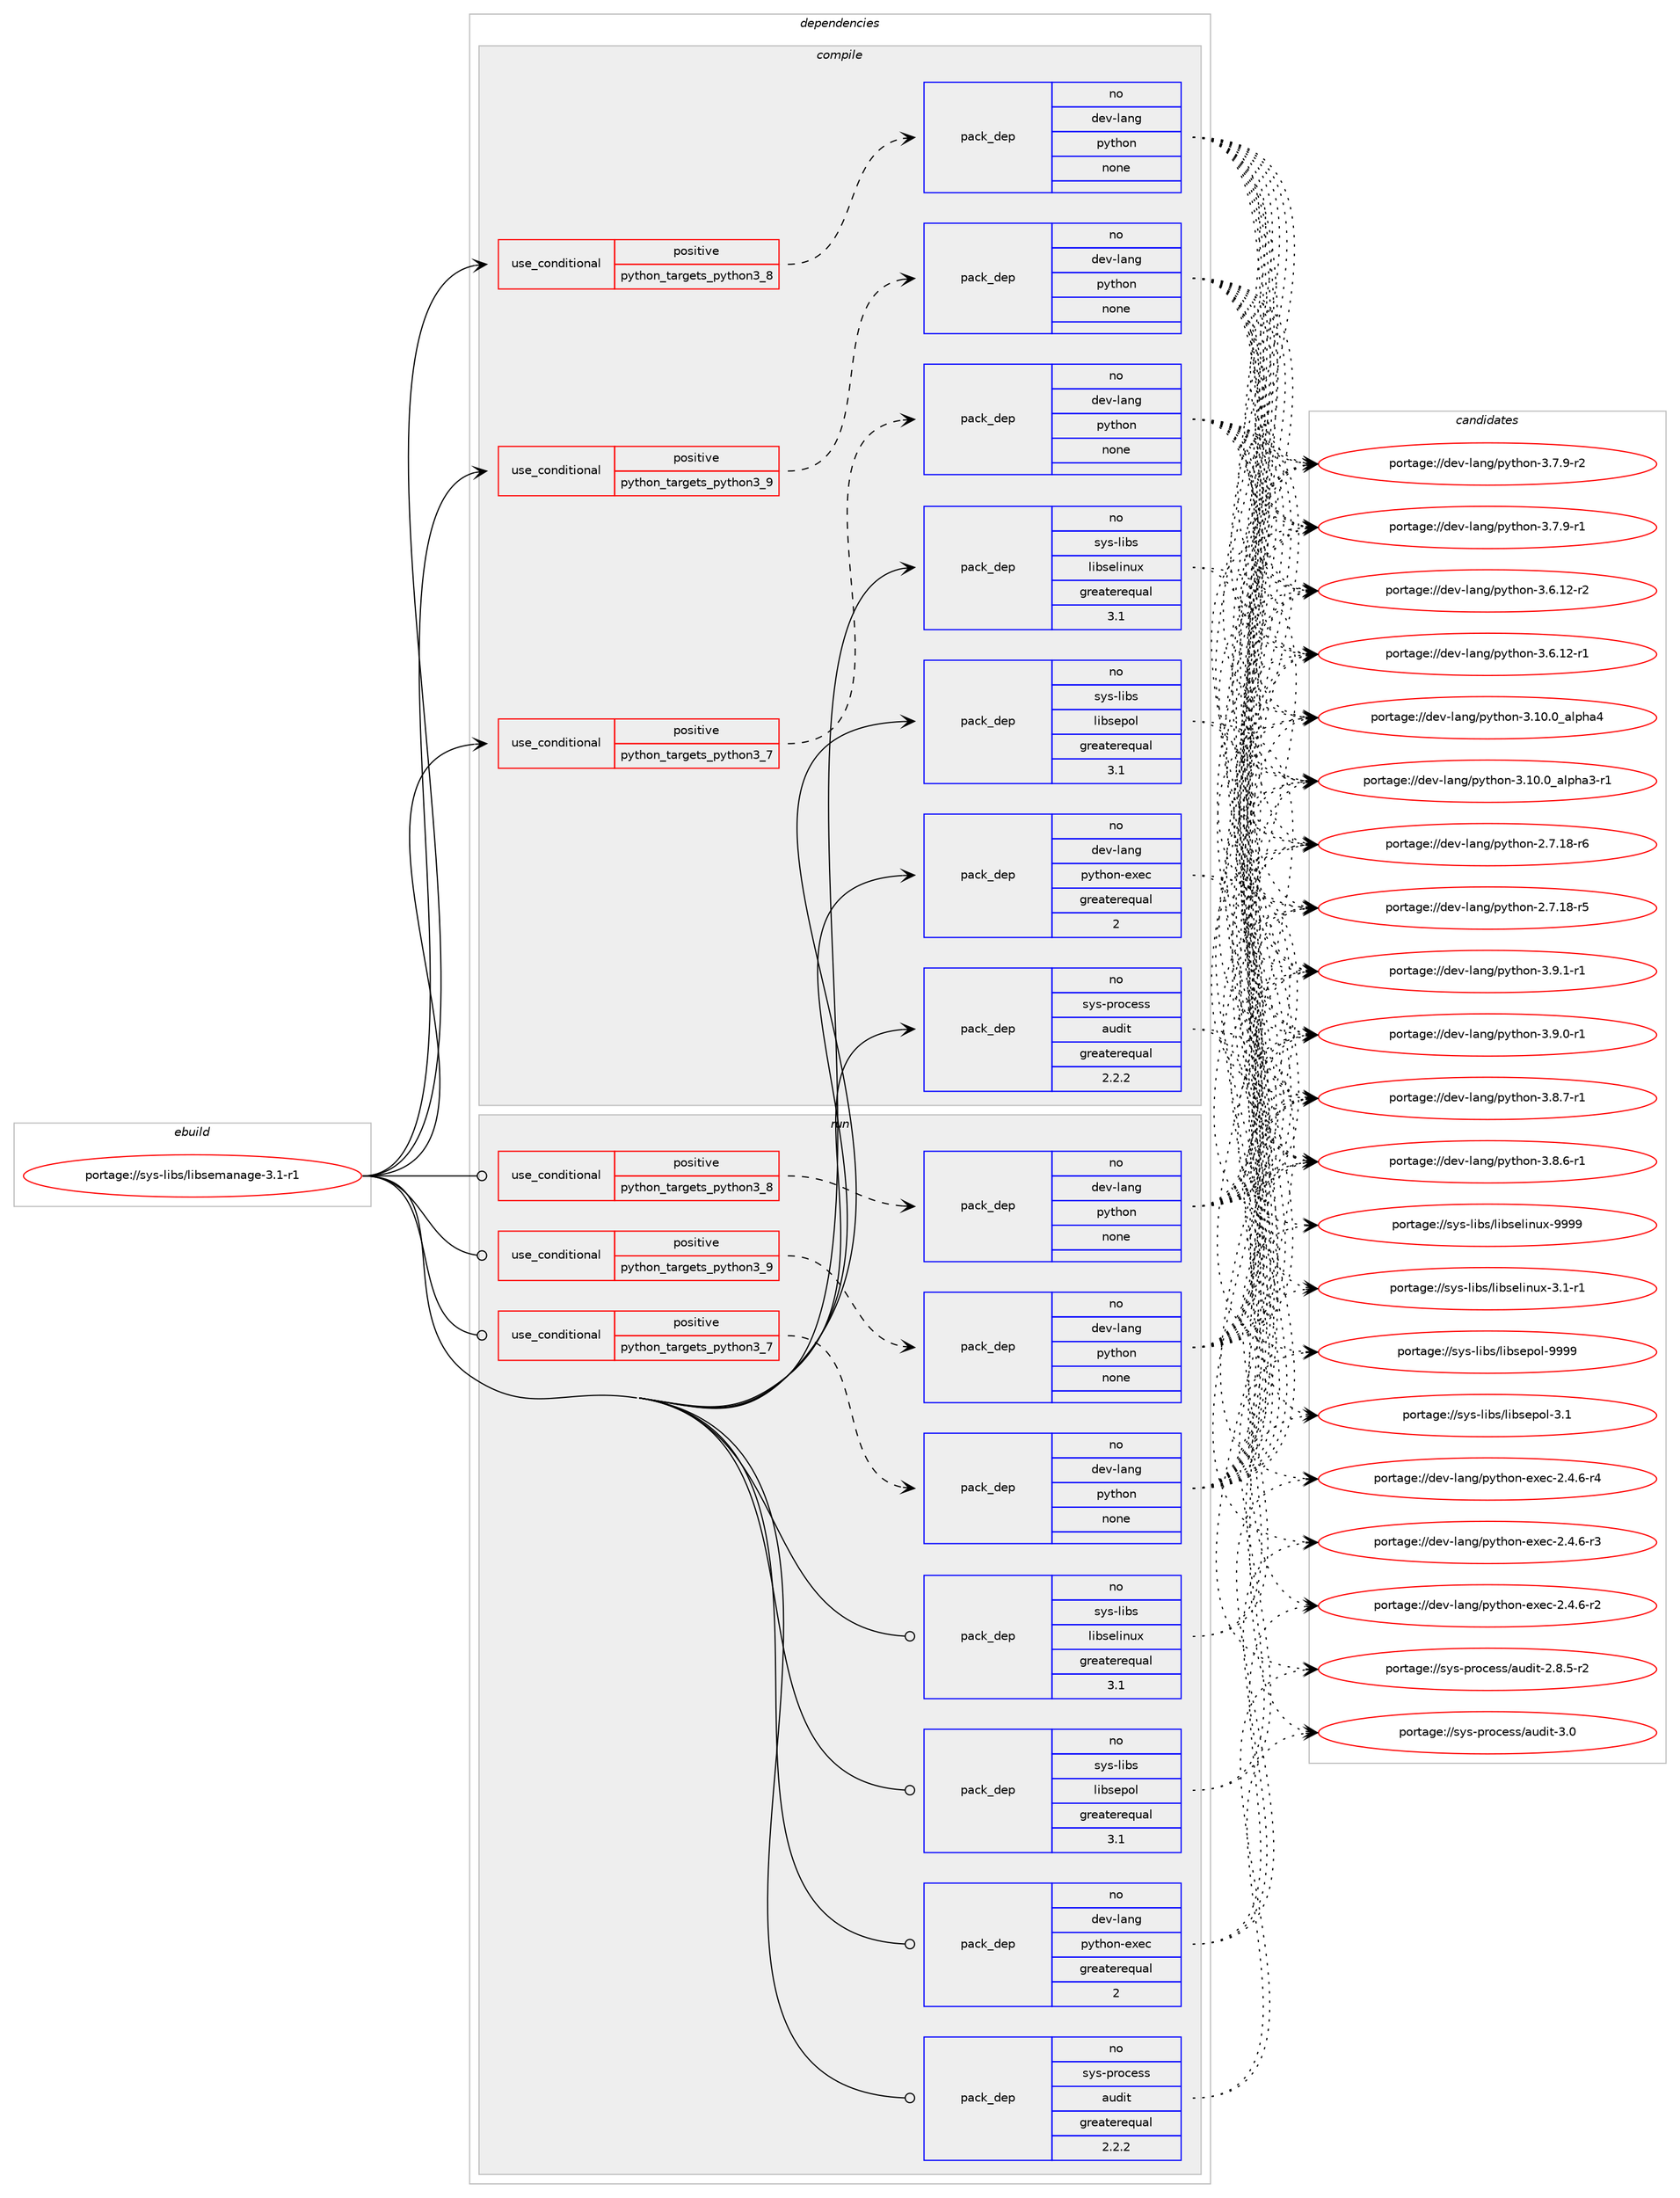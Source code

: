 digraph prolog {

# *************
# Graph options
# *************

newrank=true;
concentrate=true;
compound=true;
graph [rankdir=LR,fontname=Helvetica,fontsize=10,ranksep=1.5];#, ranksep=2.5, nodesep=0.2];
edge  [arrowhead=vee];
node  [fontname=Helvetica,fontsize=10];

# **********
# The ebuild
# **********

subgraph cluster_leftcol {
color=gray;
rank=same;
label=<<i>ebuild</i>>;
id [label="portage://sys-libs/libsemanage-3.1-r1", color=red, width=4, href="../sys-libs/libsemanage-3.1-r1.svg"];
}

# ****************
# The dependencies
# ****************

subgraph cluster_midcol {
color=gray;
label=<<i>dependencies</i>>;
subgraph cluster_compile {
fillcolor="#eeeeee";
style=filled;
label=<<i>compile</i>>;
subgraph cond1298 {
dependency5597 [label=<<TABLE BORDER="0" CELLBORDER="1" CELLSPACING="0" CELLPADDING="4"><TR><TD ROWSPAN="3" CELLPADDING="10">use_conditional</TD></TR><TR><TD>positive</TD></TR><TR><TD>python_targets_python3_7</TD></TR></TABLE>>, shape=none, color=red];
subgraph pack4232 {
dependency5598 [label=<<TABLE BORDER="0" CELLBORDER="1" CELLSPACING="0" CELLPADDING="4" WIDTH="220"><TR><TD ROWSPAN="6" CELLPADDING="30">pack_dep</TD></TR><TR><TD WIDTH="110">no</TD></TR><TR><TD>dev-lang</TD></TR><TR><TD>python</TD></TR><TR><TD>none</TD></TR><TR><TD></TD></TR></TABLE>>, shape=none, color=blue];
}
dependency5597:e -> dependency5598:w [weight=20,style="dashed",arrowhead="vee"];
}
id:e -> dependency5597:w [weight=20,style="solid",arrowhead="vee"];
subgraph cond1299 {
dependency5599 [label=<<TABLE BORDER="0" CELLBORDER="1" CELLSPACING="0" CELLPADDING="4"><TR><TD ROWSPAN="3" CELLPADDING="10">use_conditional</TD></TR><TR><TD>positive</TD></TR><TR><TD>python_targets_python3_8</TD></TR></TABLE>>, shape=none, color=red];
subgraph pack4233 {
dependency5600 [label=<<TABLE BORDER="0" CELLBORDER="1" CELLSPACING="0" CELLPADDING="4" WIDTH="220"><TR><TD ROWSPAN="6" CELLPADDING="30">pack_dep</TD></TR><TR><TD WIDTH="110">no</TD></TR><TR><TD>dev-lang</TD></TR><TR><TD>python</TD></TR><TR><TD>none</TD></TR><TR><TD></TD></TR></TABLE>>, shape=none, color=blue];
}
dependency5599:e -> dependency5600:w [weight=20,style="dashed",arrowhead="vee"];
}
id:e -> dependency5599:w [weight=20,style="solid",arrowhead="vee"];
subgraph cond1300 {
dependency5601 [label=<<TABLE BORDER="0" CELLBORDER="1" CELLSPACING="0" CELLPADDING="4"><TR><TD ROWSPAN="3" CELLPADDING="10">use_conditional</TD></TR><TR><TD>positive</TD></TR><TR><TD>python_targets_python3_9</TD></TR></TABLE>>, shape=none, color=red];
subgraph pack4234 {
dependency5602 [label=<<TABLE BORDER="0" CELLBORDER="1" CELLSPACING="0" CELLPADDING="4" WIDTH="220"><TR><TD ROWSPAN="6" CELLPADDING="30">pack_dep</TD></TR><TR><TD WIDTH="110">no</TD></TR><TR><TD>dev-lang</TD></TR><TR><TD>python</TD></TR><TR><TD>none</TD></TR><TR><TD></TD></TR></TABLE>>, shape=none, color=blue];
}
dependency5601:e -> dependency5602:w [weight=20,style="dashed",arrowhead="vee"];
}
id:e -> dependency5601:w [weight=20,style="solid",arrowhead="vee"];
subgraph pack4235 {
dependency5603 [label=<<TABLE BORDER="0" CELLBORDER="1" CELLSPACING="0" CELLPADDING="4" WIDTH="220"><TR><TD ROWSPAN="6" CELLPADDING="30">pack_dep</TD></TR><TR><TD WIDTH="110">no</TD></TR><TR><TD>dev-lang</TD></TR><TR><TD>python-exec</TD></TR><TR><TD>greaterequal</TD></TR><TR><TD>2</TD></TR></TABLE>>, shape=none, color=blue];
}
id:e -> dependency5603:w [weight=20,style="solid",arrowhead="vee"];
subgraph pack4236 {
dependency5604 [label=<<TABLE BORDER="0" CELLBORDER="1" CELLSPACING="0" CELLPADDING="4" WIDTH="220"><TR><TD ROWSPAN="6" CELLPADDING="30">pack_dep</TD></TR><TR><TD WIDTH="110">no</TD></TR><TR><TD>sys-libs</TD></TR><TR><TD>libselinux</TD></TR><TR><TD>greaterequal</TD></TR><TR><TD>3.1</TD></TR></TABLE>>, shape=none, color=blue];
}
id:e -> dependency5604:w [weight=20,style="solid",arrowhead="vee"];
subgraph pack4237 {
dependency5605 [label=<<TABLE BORDER="0" CELLBORDER="1" CELLSPACING="0" CELLPADDING="4" WIDTH="220"><TR><TD ROWSPAN="6" CELLPADDING="30">pack_dep</TD></TR><TR><TD WIDTH="110">no</TD></TR><TR><TD>sys-libs</TD></TR><TR><TD>libsepol</TD></TR><TR><TD>greaterequal</TD></TR><TR><TD>3.1</TD></TR></TABLE>>, shape=none, color=blue];
}
id:e -> dependency5605:w [weight=20,style="solid",arrowhead="vee"];
subgraph pack4238 {
dependency5606 [label=<<TABLE BORDER="0" CELLBORDER="1" CELLSPACING="0" CELLPADDING="4" WIDTH="220"><TR><TD ROWSPAN="6" CELLPADDING="30">pack_dep</TD></TR><TR><TD WIDTH="110">no</TD></TR><TR><TD>sys-process</TD></TR><TR><TD>audit</TD></TR><TR><TD>greaterequal</TD></TR><TR><TD>2.2.2</TD></TR></TABLE>>, shape=none, color=blue];
}
id:e -> dependency5606:w [weight=20,style="solid",arrowhead="vee"];
}
subgraph cluster_compileandrun {
fillcolor="#eeeeee";
style=filled;
label=<<i>compile and run</i>>;
}
subgraph cluster_run {
fillcolor="#eeeeee";
style=filled;
label=<<i>run</i>>;
subgraph cond1301 {
dependency5607 [label=<<TABLE BORDER="0" CELLBORDER="1" CELLSPACING="0" CELLPADDING="4"><TR><TD ROWSPAN="3" CELLPADDING="10">use_conditional</TD></TR><TR><TD>positive</TD></TR><TR><TD>python_targets_python3_7</TD></TR></TABLE>>, shape=none, color=red];
subgraph pack4239 {
dependency5608 [label=<<TABLE BORDER="0" CELLBORDER="1" CELLSPACING="0" CELLPADDING="4" WIDTH="220"><TR><TD ROWSPAN="6" CELLPADDING="30">pack_dep</TD></TR><TR><TD WIDTH="110">no</TD></TR><TR><TD>dev-lang</TD></TR><TR><TD>python</TD></TR><TR><TD>none</TD></TR><TR><TD></TD></TR></TABLE>>, shape=none, color=blue];
}
dependency5607:e -> dependency5608:w [weight=20,style="dashed",arrowhead="vee"];
}
id:e -> dependency5607:w [weight=20,style="solid",arrowhead="odot"];
subgraph cond1302 {
dependency5609 [label=<<TABLE BORDER="0" CELLBORDER="1" CELLSPACING="0" CELLPADDING="4"><TR><TD ROWSPAN="3" CELLPADDING="10">use_conditional</TD></TR><TR><TD>positive</TD></TR><TR><TD>python_targets_python3_8</TD></TR></TABLE>>, shape=none, color=red];
subgraph pack4240 {
dependency5610 [label=<<TABLE BORDER="0" CELLBORDER="1" CELLSPACING="0" CELLPADDING="4" WIDTH="220"><TR><TD ROWSPAN="6" CELLPADDING="30">pack_dep</TD></TR><TR><TD WIDTH="110">no</TD></TR><TR><TD>dev-lang</TD></TR><TR><TD>python</TD></TR><TR><TD>none</TD></TR><TR><TD></TD></TR></TABLE>>, shape=none, color=blue];
}
dependency5609:e -> dependency5610:w [weight=20,style="dashed",arrowhead="vee"];
}
id:e -> dependency5609:w [weight=20,style="solid",arrowhead="odot"];
subgraph cond1303 {
dependency5611 [label=<<TABLE BORDER="0" CELLBORDER="1" CELLSPACING="0" CELLPADDING="4"><TR><TD ROWSPAN="3" CELLPADDING="10">use_conditional</TD></TR><TR><TD>positive</TD></TR><TR><TD>python_targets_python3_9</TD></TR></TABLE>>, shape=none, color=red];
subgraph pack4241 {
dependency5612 [label=<<TABLE BORDER="0" CELLBORDER="1" CELLSPACING="0" CELLPADDING="4" WIDTH="220"><TR><TD ROWSPAN="6" CELLPADDING="30">pack_dep</TD></TR><TR><TD WIDTH="110">no</TD></TR><TR><TD>dev-lang</TD></TR><TR><TD>python</TD></TR><TR><TD>none</TD></TR><TR><TD></TD></TR></TABLE>>, shape=none, color=blue];
}
dependency5611:e -> dependency5612:w [weight=20,style="dashed",arrowhead="vee"];
}
id:e -> dependency5611:w [weight=20,style="solid",arrowhead="odot"];
subgraph pack4242 {
dependency5613 [label=<<TABLE BORDER="0" CELLBORDER="1" CELLSPACING="0" CELLPADDING="4" WIDTH="220"><TR><TD ROWSPAN="6" CELLPADDING="30">pack_dep</TD></TR><TR><TD WIDTH="110">no</TD></TR><TR><TD>dev-lang</TD></TR><TR><TD>python-exec</TD></TR><TR><TD>greaterequal</TD></TR><TR><TD>2</TD></TR></TABLE>>, shape=none, color=blue];
}
id:e -> dependency5613:w [weight=20,style="solid",arrowhead="odot"];
subgraph pack4243 {
dependency5614 [label=<<TABLE BORDER="0" CELLBORDER="1" CELLSPACING="0" CELLPADDING="4" WIDTH="220"><TR><TD ROWSPAN="6" CELLPADDING="30">pack_dep</TD></TR><TR><TD WIDTH="110">no</TD></TR><TR><TD>sys-libs</TD></TR><TR><TD>libselinux</TD></TR><TR><TD>greaterequal</TD></TR><TR><TD>3.1</TD></TR></TABLE>>, shape=none, color=blue];
}
id:e -> dependency5614:w [weight=20,style="solid",arrowhead="odot"];
subgraph pack4244 {
dependency5615 [label=<<TABLE BORDER="0" CELLBORDER="1" CELLSPACING="0" CELLPADDING="4" WIDTH="220"><TR><TD ROWSPAN="6" CELLPADDING="30">pack_dep</TD></TR><TR><TD WIDTH="110">no</TD></TR><TR><TD>sys-libs</TD></TR><TR><TD>libsepol</TD></TR><TR><TD>greaterequal</TD></TR><TR><TD>3.1</TD></TR></TABLE>>, shape=none, color=blue];
}
id:e -> dependency5615:w [weight=20,style="solid",arrowhead="odot"];
subgraph pack4245 {
dependency5616 [label=<<TABLE BORDER="0" CELLBORDER="1" CELLSPACING="0" CELLPADDING="4" WIDTH="220"><TR><TD ROWSPAN="6" CELLPADDING="30">pack_dep</TD></TR><TR><TD WIDTH="110">no</TD></TR><TR><TD>sys-process</TD></TR><TR><TD>audit</TD></TR><TR><TD>greaterequal</TD></TR><TR><TD>2.2.2</TD></TR></TABLE>>, shape=none, color=blue];
}
id:e -> dependency5616:w [weight=20,style="solid",arrowhead="odot"];
}
}

# **************
# The candidates
# **************

subgraph cluster_choices {
rank=same;
color=gray;
label=<<i>candidates</i>>;

subgraph choice4232 {
color=black;
nodesep=1;
choice1001011184510897110103471121211161041111104551465746494511449 [label="portage://dev-lang/python-3.9.1-r1", color=red, width=4,href="../dev-lang/python-3.9.1-r1.svg"];
choice1001011184510897110103471121211161041111104551465746484511449 [label="portage://dev-lang/python-3.9.0-r1", color=red, width=4,href="../dev-lang/python-3.9.0-r1.svg"];
choice1001011184510897110103471121211161041111104551465646554511449 [label="portage://dev-lang/python-3.8.7-r1", color=red, width=4,href="../dev-lang/python-3.8.7-r1.svg"];
choice1001011184510897110103471121211161041111104551465646544511449 [label="portage://dev-lang/python-3.8.6-r1", color=red, width=4,href="../dev-lang/python-3.8.6-r1.svg"];
choice1001011184510897110103471121211161041111104551465546574511450 [label="portage://dev-lang/python-3.7.9-r2", color=red, width=4,href="../dev-lang/python-3.7.9-r2.svg"];
choice1001011184510897110103471121211161041111104551465546574511449 [label="portage://dev-lang/python-3.7.9-r1", color=red, width=4,href="../dev-lang/python-3.7.9-r1.svg"];
choice100101118451089711010347112121116104111110455146544649504511450 [label="portage://dev-lang/python-3.6.12-r2", color=red, width=4,href="../dev-lang/python-3.6.12-r2.svg"];
choice100101118451089711010347112121116104111110455146544649504511449 [label="portage://dev-lang/python-3.6.12-r1", color=red, width=4,href="../dev-lang/python-3.6.12-r1.svg"];
choice1001011184510897110103471121211161041111104551464948464895971081121049752 [label="portage://dev-lang/python-3.10.0_alpha4", color=red, width=4,href="../dev-lang/python-3.10.0_alpha4.svg"];
choice10010111845108971101034711212111610411111045514649484648959710811210497514511449 [label="portage://dev-lang/python-3.10.0_alpha3-r1", color=red, width=4,href="../dev-lang/python-3.10.0_alpha3-r1.svg"];
choice100101118451089711010347112121116104111110455046554649564511454 [label="portage://dev-lang/python-2.7.18-r6", color=red, width=4,href="../dev-lang/python-2.7.18-r6.svg"];
choice100101118451089711010347112121116104111110455046554649564511453 [label="portage://dev-lang/python-2.7.18-r5", color=red, width=4,href="../dev-lang/python-2.7.18-r5.svg"];
dependency5598:e -> choice1001011184510897110103471121211161041111104551465746494511449:w [style=dotted,weight="100"];
dependency5598:e -> choice1001011184510897110103471121211161041111104551465746484511449:w [style=dotted,weight="100"];
dependency5598:e -> choice1001011184510897110103471121211161041111104551465646554511449:w [style=dotted,weight="100"];
dependency5598:e -> choice1001011184510897110103471121211161041111104551465646544511449:w [style=dotted,weight="100"];
dependency5598:e -> choice1001011184510897110103471121211161041111104551465546574511450:w [style=dotted,weight="100"];
dependency5598:e -> choice1001011184510897110103471121211161041111104551465546574511449:w [style=dotted,weight="100"];
dependency5598:e -> choice100101118451089711010347112121116104111110455146544649504511450:w [style=dotted,weight="100"];
dependency5598:e -> choice100101118451089711010347112121116104111110455146544649504511449:w [style=dotted,weight="100"];
dependency5598:e -> choice1001011184510897110103471121211161041111104551464948464895971081121049752:w [style=dotted,weight="100"];
dependency5598:e -> choice10010111845108971101034711212111610411111045514649484648959710811210497514511449:w [style=dotted,weight="100"];
dependency5598:e -> choice100101118451089711010347112121116104111110455046554649564511454:w [style=dotted,weight="100"];
dependency5598:e -> choice100101118451089711010347112121116104111110455046554649564511453:w [style=dotted,weight="100"];
}
subgraph choice4233 {
color=black;
nodesep=1;
choice1001011184510897110103471121211161041111104551465746494511449 [label="portage://dev-lang/python-3.9.1-r1", color=red, width=4,href="../dev-lang/python-3.9.1-r1.svg"];
choice1001011184510897110103471121211161041111104551465746484511449 [label="portage://dev-lang/python-3.9.0-r1", color=red, width=4,href="../dev-lang/python-3.9.0-r1.svg"];
choice1001011184510897110103471121211161041111104551465646554511449 [label="portage://dev-lang/python-3.8.7-r1", color=red, width=4,href="../dev-lang/python-3.8.7-r1.svg"];
choice1001011184510897110103471121211161041111104551465646544511449 [label="portage://dev-lang/python-3.8.6-r1", color=red, width=4,href="../dev-lang/python-3.8.6-r1.svg"];
choice1001011184510897110103471121211161041111104551465546574511450 [label="portage://dev-lang/python-3.7.9-r2", color=red, width=4,href="../dev-lang/python-3.7.9-r2.svg"];
choice1001011184510897110103471121211161041111104551465546574511449 [label="portage://dev-lang/python-3.7.9-r1", color=red, width=4,href="../dev-lang/python-3.7.9-r1.svg"];
choice100101118451089711010347112121116104111110455146544649504511450 [label="portage://dev-lang/python-3.6.12-r2", color=red, width=4,href="../dev-lang/python-3.6.12-r2.svg"];
choice100101118451089711010347112121116104111110455146544649504511449 [label="portage://dev-lang/python-3.6.12-r1", color=red, width=4,href="../dev-lang/python-3.6.12-r1.svg"];
choice1001011184510897110103471121211161041111104551464948464895971081121049752 [label="portage://dev-lang/python-3.10.0_alpha4", color=red, width=4,href="../dev-lang/python-3.10.0_alpha4.svg"];
choice10010111845108971101034711212111610411111045514649484648959710811210497514511449 [label="portage://dev-lang/python-3.10.0_alpha3-r1", color=red, width=4,href="../dev-lang/python-3.10.0_alpha3-r1.svg"];
choice100101118451089711010347112121116104111110455046554649564511454 [label="portage://dev-lang/python-2.7.18-r6", color=red, width=4,href="../dev-lang/python-2.7.18-r6.svg"];
choice100101118451089711010347112121116104111110455046554649564511453 [label="portage://dev-lang/python-2.7.18-r5", color=red, width=4,href="../dev-lang/python-2.7.18-r5.svg"];
dependency5600:e -> choice1001011184510897110103471121211161041111104551465746494511449:w [style=dotted,weight="100"];
dependency5600:e -> choice1001011184510897110103471121211161041111104551465746484511449:w [style=dotted,weight="100"];
dependency5600:e -> choice1001011184510897110103471121211161041111104551465646554511449:w [style=dotted,weight="100"];
dependency5600:e -> choice1001011184510897110103471121211161041111104551465646544511449:w [style=dotted,weight="100"];
dependency5600:e -> choice1001011184510897110103471121211161041111104551465546574511450:w [style=dotted,weight="100"];
dependency5600:e -> choice1001011184510897110103471121211161041111104551465546574511449:w [style=dotted,weight="100"];
dependency5600:e -> choice100101118451089711010347112121116104111110455146544649504511450:w [style=dotted,weight="100"];
dependency5600:e -> choice100101118451089711010347112121116104111110455146544649504511449:w [style=dotted,weight="100"];
dependency5600:e -> choice1001011184510897110103471121211161041111104551464948464895971081121049752:w [style=dotted,weight="100"];
dependency5600:e -> choice10010111845108971101034711212111610411111045514649484648959710811210497514511449:w [style=dotted,weight="100"];
dependency5600:e -> choice100101118451089711010347112121116104111110455046554649564511454:w [style=dotted,weight="100"];
dependency5600:e -> choice100101118451089711010347112121116104111110455046554649564511453:w [style=dotted,weight="100"];
}
subgraph choice4234 {
color=black;
nodesep=1;
choice1001011184510897110103471121211161041111104551465746494511449 [label="portage://dev-lang/python-3.9.1-r1", color=red, width=4,href="../dev-lang/python-3.9.1-r1.svg"];
choice1001011184510897110103471121211161041111104551465746484511449 [label="portage://dev-lang/python-3.9.0-r1", color=red, width=4,href="../dev-lang/python-3.9.0-r1.svg"];
choice1001011184510897110103471121211161041111104551465646554511449 [label="portage://dev-lang/python-3.8.7-r1", color=red, width=4,href="../dev-lang/python-3.8.7-r1.svg"];
choice1001011184510897110103471121211161041111104551465646544511449 [label="portage://dev-lang/python-3.8.6-r1", color=red, width=4,href="../dev-lang/python-3.8.6-r1.svg"];
choice1001011184510897110103471121211161041111104551465546574511450 [label="portage://dev-lang/python-3.7.9-r2", color=red, width=4,href="../dev-lang/python-3.7.9-r2.svg"];
choice1001011184510897110103471121211161041111104551465546574511449 [label="portage://dev-lang/python-3.7.9-r1", color=red, width=4,href="../dev-lang/python-3.7.9-r1.svg"];
choice100101118451089711010347112121116104111110455146544649504511450 [label="portage://dev-lang/python-3.6.12-r2", color=red, width=4,href="../dev-lang/python-3.6.12-r2.svg"];
choice100101118451089711010347112121116104111110455146544649504511449 [label="portage://dev-lang/python-3.6.12-r1", color=red, width=4,href="../dev-lang/python-3.6.12-r1.svg"];
choice1001011184510897110103471121211161041111104551464948464895971081121049752 [label="portage://dev-lang/python-3.10.0_alpha4", color=red, width=4,href="../dev-lang/python-3.10.0_alpha4.svg"];
choice10010111845108971101034711212111610411111045514649484648959710811210497514511449 [label="portage://dev-lang/python-3.10.0_alpha3-r1", color=red, width=4,href="../dev-lang/python-3.10.0_alpha3-r1.svg"];
choice100101118451089711010347112121116104111110455046554649564511454 [label="portage://dev-lang/python-2.7.18-r6", color=red, width=4,href="../dev-lang/python-2.7.18-r6.svg"];
choice100101118451089711010347112121116104111110455046554649564511453 [label="portage://dev-lang/python-2.7.18-r5", color=red, width=4,href="../dev-lang/python-2.7.18-r5.svg"];
dependency5602:e -> choice1001011184510897110103471121211161041111104551465746494511449:w [style=dotted,weight="100"];
dependency5602:e -> choice1001011184510897110103471121211161041111104551465746484511449:w [style=dotted,weight="100"];
dependency5602:e -> choice1001011184510897110103471121211161041111104551465646554511449:w [style=dotted,weight="100"];
dependency5602:e -> choice1001011184510897110103471121211161041111104551465646544511449:w [style=dotted,weight="100"];
dependency5602:e -> choice1001011184510897110103471121211161041111104551465546574511450:w [style=dotted,weight="100"];
dependency5602:e -> choice1001011184510897110103471121211161041111104551465546574511449:w [style=dotted,weight="100"];
dependency5602:e -> choice100101118451089711010347112121116104111110455146544649504511450:w [style=dotted,weight="100"];
dependency5602:e -> choice100101118451089711010347112121116104111110455146544649504511449:w [style=dotted,weight="100"];
dependency5602:e -> choice1001011184510897110103471121211161041111104551464948464895971081121049752:w [style=dotted,weight="100"];
dependency5602:e -> choice10010111845108971101034711212111610411111045514649484648959710811210497514511449:w [style=dotted,weight="100"];
dependency5602:e -> choice100101118451089711010347112121116104111110455046554649564511454:w [style=dotted,weight="100"];
dependency5602:e -> choice100101118451089711010347112121116104111110455046554649564511453:w [style=dotted,weight="100"];
}
subgraph choice4235 {
color=black;
nodesep=1;
choice10010111845108971101034711212111610411111045101120101994550465246544511452 [label="portage://dev-lang/python-exec-2.4.6-r4", color=red, width=4,href="../dev-lang/python-exec-2.4.6-r4.svg"];
choice10010111845108971101034711212111610411111045101120101994550465246544511451 [label="portage://dev-lang/python-exec-2.4.6-r3", color=red, width=4,href="../dev-lang/python-exec-2.4.6-r3.svg"];
choice10010111845108971101034711212111610411111045101120101994550465246544511450 [label="portage://dev-lang/python-exec-2.4.6-r2", color=red, width=4,href="../dev-lang/python-exec-2.4.6-r2.svg"];
dependency5603:e -> choice10010111845108971101034711212111610411111045101120101994550465246544511452:w [style=dotted,weight="100"];
dependency5603:e -> choice10010111845108971101034711212111610411111045101120101994550465246544511451:w [style=dotted,weight="100"];
dependency5603:e -> choice10010111845108971101034711212111610411111045101120101994550465246544511450:w [style=dotted,weight="100"];
}
subgraph choice4236 {
color=black;
nodesep=1;
choice115121115451081059811547108105981151011081051101171204557575757 [label="portage://sys-libs/libselinux-9999", color=red, width=4,href="../sys-libs/libselinux-9999.svg"];
choice11512111545108105981154710810598115101108105110117120455146494511449 [label="portage://sys-libs/libselinux-3.1-r1", color=red, width=4,href="../sys-libs/libselinux-3.1-r1.svg"];
dependency5604:e -> choice115121115451081059811547108105981151011081051101171204557575757:w [style=dotted,weight="100"];
dependency5604:e -> choice11512111545108105981154710810598115101108105110117120455146494511449:w [style=dotted,weight="100"];
}
subgraph choice4237 {
color=black;
nodesep=1;
choice115121115451081059811547108105981151011121111084557575757 [label="portage://sys-libs/libsepol-9999", color=red, width=4,href="../sys-libs/libsepol-9999.svg"];
choice1151211154510810598115471081059811510111211110845514649 [label="portage://sys-libs/libsepol-3.1", color=red, width=4,href="../sys-libs/libsepol-3.1.svg"];
dependency5605:e -> choice115121115451081059811547108105981151011121111084557575757:w [style=dotted,weight="100"];
dependency5605:e -> choice1151211154510810598115471081059811510111211110845514649:w [style=dotted,weight="100"];
}
subgraph choice4238 {
color=black;
nodesep=1;
choice1151211154511211411199101115115479711710010511645514648 [label="portage://sys-process/audit-3.0", color=red, width=4,href="../sys-process/audit-3.0.svg"];
choice115121115451121141119910111511547971171001051164550465646534511450 [label="portage://sys-process/audit-2.8.5-r2", color=red, width=4,href="../sys-process/audit-2.8.5-r2.svg"];
dependency5606:e -> choice1151211154511211411199101115115479711710010511645514648:w [style=dotted,weight="100"];
dependency5606:e -> choice115121115451121141119910111511547971171001051164550465646534511450:w [style=dotted,weight="100"];
}
subgraph choice4239 {
color=black;
nodesep=1;
choice1001011184510897110103471121211161041111104551465746494511449 [label="portage://dev-lang/python-3.9.1-r1", color=red, width=4,href="../dev-lang/python-3.9.1-r1.svg"];
choice1001011184510897110103471121211161041111104551465746484511449 [label="portage://dev-lang/python-3.9.0-r1", color=red, width=4,href="../dev-lang/python-3.9.0-r1.svg"];
choice1001011184510897110103471121211161041111104551465646554511449 [label="portage://dev-lang/python-3.8.7-r1", color=red, width=4,href="../dev-lang/python-3.8.7-r1.svg"];
choice1001011184510897110103471121211161041111104551465646544511449 [label="portage://dev-lang/python-3.8.6-r1", color=red, width=4,href="../dev-lang/python-3.8.6-r1.svg"];
choice1001011184510897110103471121211161041111104551465546574511450 [label="portage://dev-lang/python-3.7.9-r2", color=red, width=4,href="../dev-lang/python-3.7.9-r2.svg"];
choice1001011184510897110103471121211161041111104551465546574511449 [label="portage://dev-lang/python-3.7.9-r1", color=red, width=4,href="../dev-lang/python-3.7.9-r1.svg"];
choice100101118451089711010347112121116104111110455146544649504511450 [label="portage://dev-lang/python-3.6.12-r2", color=red, width=4,href="../dev-lang/python-3.6.12-r2.svg"];
choice100101118451089711010347112121116104111110455146544649504511449 [label="portage://dev-lang/python-3.6.12-r1", color=red, width=4,href="../dev-lang/python-3.6.12-r1.svg"];
choice1001011184510897110103471121211161041111104551464948464895971081121049752 [label="portage://dev-lang/python-3.10.0_alpha4", color=red, width=4,href="../dev-lang/python-3.10.0_alpha4.svg"];
choice10010111845108971101034711212111610411111045514649484648959710811210497514511449 [label="portage://dev-lang/python-3.10.0_alpha3-r1", color=red, width=4,href="../dev-lang/python-3.10.0_alpha3-r1.svg"];
choice100101118451089711010347112121116104111110455046554649564511454 [label="portage://dev-lang/python-2.7.18-r6", color=red, width=4,href="../dev-lang/python-2.7.18-r6.svg"];
choice100101118451089711010347112121116104111110455046554649564511453 [label="portage://dev-lang/python-2.7.18-r5", color=red, width=4,href="../dev-lang/python-2.7.18-r5.svg"];
dependency5608:e -> choice1001011184510897110103471121211161041111104551465746494511449:w [style=dotted,weight="100"];
dependency5608:e -> choice1001011184510897110103471121211161041111104551465746484511449:w [style=dotted,weight="100"];
dependency5608:e -> choice1001011184510897110103471121211161041111104551465646554511449:w [style=dotted,weight="100"];
dependency5608:e -> choice1001011184510897110103471121211161041111104551465646544511449:w [style=dotted,weight="100"];
dependency5608:e -> choice1001011184510897110103471121211161041111104551465546574511450:w [style=dotted,weight="100"];
dependency5608:e -> choice1001011184510897110103471121211161041111104551465546574511449:w [style=dotted,weight="100"];
dependency5608:e -> choice100101118451089711010347112121116104111110455146544649504511450:w [style=dotted,weight="100"];
dependency5608:e -> choice100101118451089711010347112121116104111110455146544649504511449:w [style=dotted,weight="100"];
dependency5608:e -> choice1001011184510897110103471121211161041111104551464948464895971081121049752:w [style=dotted,weight="100"];
dependency5608:e -> choice10010111845108971101034711212111610411111045514649484648959710811210497514511449:w [style=dotted,weight="100"];
dependency5608:e -> choice100101118451089711010347112121116104111110455046554649564511454:w [style=dotted,weight="100"];
dependency5608:e -> choice100101118451089711010347112121116104111110455046554649564511453:w [style=dotted,weight="100"];
}
subgraph choice4240 {
color=black;
nodesep=1;
choice1001011184510897110103471121211161041111104551465746494511449 [label="portage://dev-lang/python-3.9.1-r1", color=red, width=4,href="../dev-lang/python-3.9.1-r1.svg"];
choice1001011184510897110103471121211161041111104551465746484511449 [label="portage://dev-lang/python-3.9.0-r1", color=red, width=4,href="../dev-lang/python-3.9.0-r1.svg"];
choice1001011184510897110103471121211161041111104551465646554511449 [label="portage://dev-lang/python-3.8.7-r1", color=red, width=4,href="../dev-lang/python-3.8.7-r1.svg"];
choice1001011184510897110103471121211161041111104551465646544511449 [label="portage://dev-lang/python-3.8.6-r1", color=red, width=4,href="../dev-lang/python-3.8.6-r1.svg"];
choice1001011184510897110103471121211161041111104551465546574511450 [label="portage://dev-lang/python-3.7.9-r2", color=red, width=4,href="../dev-lang/python-3.7.9-r2.svg"];
choice1001011184510897110103471121211161041111104551465546574511449 [label="portage://dev-lang/python-3.7.9-r1", color=red, width=4,href="../dev-lang/python-3.7.9-r1.svg"];
choice100101118451089711010347112121116104111110455146544649504511450 [label="portage://dev-lang/python-3.6.12-r2", color=red, width=4,href="../dev-lang/python-3.6.12-r2.svg"];
choice100101118451089711010347112121116104111110455146544649504511449 [label="portage://dev-lang/python-3.6.12-r1", color=red, width=4,href="../dev-lang/python-3.6.12-r1.svg"];
choice1001011184510897110103471121211161041111104551464948464895971081121049752 [label="portage://dev-lang/python-3.10.0_alpha4", color=red, width=4,href="../dev-lang/python-3.10.0_alpha4.svg"];
choice10010111845108971101034711212111610411111045514649484648959710811210497514511449 [label="portage://dev-lang/python-3.10.0_alpha3-r1", color=red, width=4,href="../dev-lang/python-3.10.0_alpha3-r1.svg"];
choice100101118451089711010347112121116104111110455046554649564511454 [label="portage://dev-lang/python-2.7.18-r6", color=red, width=4,href="../dev-lang/python-2.7.18-r6.svg"];
choice100101118451089711010347112121116104111110455046554649564511453 [label="portage://dev-lang/python-2.7.18-r5", color=red, width=4,href="../dev-lang/python-2.7.18-r5.svg"];
dependency5610:e -> choice1001011184510897110103471121211161041111104551465746494511449:w [style=dotted,weight="100"];
dependency5610:e -> choice1001011184510897110103471121211161041111104551465746484511449:w [style=dotted,weight="100"];
dependency5610:e -> choice1001011184510897110103471121211161041111104551465646554511449:w [style=dotted,weight="100"];
dependency5610:e -> choice1001011184510897110103471121211161041111104551465646544511449:w [style=dotted,weight="100"];
dependency5610:e -> choice1001011184510897110103471121211161041111104551465546574511450:w [style=dotted,weight="100"];
dependency5610:e -> choice1001011184510897110103471121211161041111104551465546574511449:w [style=dotted,weight="100"];
dependency5610:e -> choice100101118451089711010347112121116104111110455146544649504511450:w [style=dotted,weight="100"];
dependency5610:e -> choice100101118451089711010347112121116104111110455146544649504511449:w [style=dotted,weight="100"];
dependency5610:e -> choice1001011184510897110103471121211161041111104551464948464895971081121049752:w [style=dotted,weight="100"];
dependency5610:e -> choice10010111845108971101034711212111610411111045514649484648959710811210497514511449:w [style=dotted,weight="100"];
dependency5610:e -> choice100101118451089711010347112121116104111110455046554649564511454:w [style=dotted,weight="100"];
dependency5610:e -> choice100101118451089711010347112121116104111110455046554649564511453:w [style=dotted,weight="100"];
}
subgraph choice4241 {
color=black;
nodesep=1;
choice1001011184510897110103471121211161041111104551465746494511449 [label="portage://dev-lang/python-3.9.1-r1", color=red, width=4,href="../dev-lang/python-3.9.1-r1.svg"];
choice1001011184510897110103471121211161041111104551465746484511449 [label="portage://dev-lang/python-3.9.0-r1", color=red, width=4,href="../dev-lang/python-3.9.0-r1.svg"];
choice1001011184510897110103471121211161041111104551465646554511449 [label="portage://dev-lang/python-3.8.7-r1", color=red, width=4,href="../dev-lang/python-3.8.7-r1.svg"];
choice1001011184510897110103471121211161041111104551465646544511449 [label="portage://dev-lang/python-3.8.6-r1", color=red, width=4,href="../dev-lang/python-3.8.6-r1.svg"];
choice1001011184510897110103471121211161041111104551465546574511450 [label="portage://dev-lang/python-3.7.9-r2", color=red, width=4,href="../dev-lang/python-3.7.9-r2.svg"];
choice1001011184510897110103471121211161041111104551465546574511449 [label="portage://dev-lang/python-3.7.9-r1", color=red, width=4,href="../dev-lang/python-3.7.9-r1.svg"];
choice100101118451089711010347112121116104111110455146544649504511450 [label="portage://dev-lang/python-3.6.12-r2", color=red, width=4,href="../dev-lang/python-3.6.12-r2.svg"];
choice100101118451089711010347112121116104111110455146544649504511449 [label="portage://dev-lang/python-3.6.12-r1", color=red, width=4,href="../dev-lang/python-3.6.12-r1.svg"];
choice1001011184510897110103471121211161041111104551464948464895971081121049752 [label="portage://dev-lang/python-3.10.0_alpha4", color=red, width=4,href="../dev-lang/python-3.10.0_alpha4.svg"];
choice10010111845108971101034711212111610411111045514649484648959710811210497514511449 [label="portage://dev-lang/python-3.10.0_alpha3-r1", color=red, width=4,href="../dev-lang/python-3.10.0_alpha3-r1.svg"];
choice100101118451089711010347112121116104111110455046554649564511454 [label="portage://dev-lang/python-2.7.18-r6", color=red, width=4,href="../dev-lang/python-2.7.18-r6.svg"];
choice100101118451089711010347112121116104111110455046554649564511453 [label="portage://dev-lang/python-2.7.18-r5", color=red, width=4,href="../dev-lang/python-2.7.18-r5.svg"];
dependency5612:e -> choice1001011184510897110103471121211161041111104551465746494511449:w [style=dotted,weight="100"];
dependency5612:e -> choice1001011184510897110103471121211161041111104551465746484511449:w [style=dotted,weight="100"];
dependency5612:e -> choice1001011184510897110103471121211161041111104551465646554511449:w [style=dotted,weight="100"];
dependency5612:e -> choice1001011184510897110103471121211161041111104551465646544511449:w [style=dotted,weight="100"];
dependency5612:e -> choice1001011184510897110103471121211161041111104551465546574511450:w [style=dotted,weight="100"];
dependency5612:e -> choice1001011184510897110103471121211161041111104551465546574511449:w [style=dotted,weight="100"];
dependency5612:e -> choice100101118451089711010347112121116104111110455146544649504511450:w [style=dotted,weight="100"];
dependency5612:e -> choice100101118451089711010347112121116104111110455146544649504511449:w [style=dotted,weight="100"];
dependency5612:e -> choice1001011184510897110103471121211161041111104551464948464895971081121049752:w [style=dotted,weight="100"];
dependency5612:e -> choice10010111845108971101034711212111610411111045514649484648959710811210497514511449:w [style=dotted,weight="100"];
dependency5612:e -> choice100101118451089711010347112121116104111110455046554649564511454:w [style=dotted,weight="100"];
dependency5612:e -> choice100101118451089711010347112121116104111110455046554649564511453:w [style=dotted,weight="100"];
}
subgraph choice4242 {
color=black;
nodesep=1;
choice10010111845108971101034711212111610411111045101120101994550465246544511452 [label="portage://dev-lang/python-exec-2.4.6-r4", color=red, width=4,href="../dev-lang/python-exec-2.4.6-r4.svg"];
choice10010111845108971101034711212111610411111045101120101994550465246544511451 [label="portage://dev-lang/python-exec-2.4.6-r3", color=red, width=4,href="../dev-lang/python-exec-2.4.6-r3.svg"];
choice10010111845108971101034711212111610411111045101120101994550465246544511450 [label="portage://dev-lang/python-exec-2.4.6-r2", color=red, width=4,href="../dev-lang/python-exec-2.4.6-r2.svg"];
dependency5613:e -> choice10010111845108971101034711212111610411111045101120101994550465246544511452:w [style=dotted,weight="100"];
dependency5613:e -> choice10010111845108971101034711212111610411111045101120101994550465246544511451:w [style=dotted,weight="100"];
dependency5613:e -> choice10010111845108971101034711212111610411111045101120101994550465246544511450:w [style=dotted,weight="100"];
}
subgraph choice4243 {
color=black;
nodesep=1;
choice115121115451081059811547108105981151011081051101171204557575757 [label="portage://sys-libs/libselinux-9999", color=red, width=4,href="../sys-libs/libselinux-9999.svg"];
choice11512111545108105981154710810598115101108105110117120455146494511449 [label="portage://sys-libs/libselinux-3.1-r1", color=red, width=4,href="../sys-libs/libselinux-3.1-r1.svg"];
dependency5614:e -> choice115121115451081059811547108105981151011081051101171204557575757:w [style=dotted,weight="100"];
dependency5614:e -> choice11512111545108105981154710810598115101108105110117120455146494511449:w [style=dotted,weight="100"];
}
subgraph choice4244 {
color=black;
nodesep=1;
choice115121115451081059811547108105981151011121111084557575757 [label="portage://sys-libs/libsepol-9999", color=red, width=4,href="../sys-libs/libsepol-9999.svg"];
choice1151211154510810598115471081059811510111211110845514649 [label="portage://sys-libs/libsepol-3.1", color=red, width=4,href="../sys-libs/libsepol-3.1.svg"];
dependency5615:e -> choice115121115451081059811547108105981151011121111084557575757:w [style=dotted,weight="100"];
dependency5615:e -> choice1151211154510810598115471081059811510111211110845514649:w [style=dotted,weight="100"];
}
subgraph choice4245 {
color=black;
nodesep=1;
choice1151211154511211411199101115115479711710010511645514648 [label="portage://sys-process/audit-3.0", color=red, width=4,href="../sys-process/audit-3.0.svg"];
choice115121115451121141119910111511547971171001051164550465646534511450 [label="portage://sys-process/audit-2.8.5-r2", color=red, width=4,href="../sys-process/audit-2.8.5-r2.svg"];
dependency5616:e -> choice1151211154511211411199101115115479711710010511645514648:w [style=dotted,weight="100"];
dependency5616:e -> choice115121115451121141119910111511547971171001051164550465646534511450:w [style=dotted,weight="100"];
}
}

}
